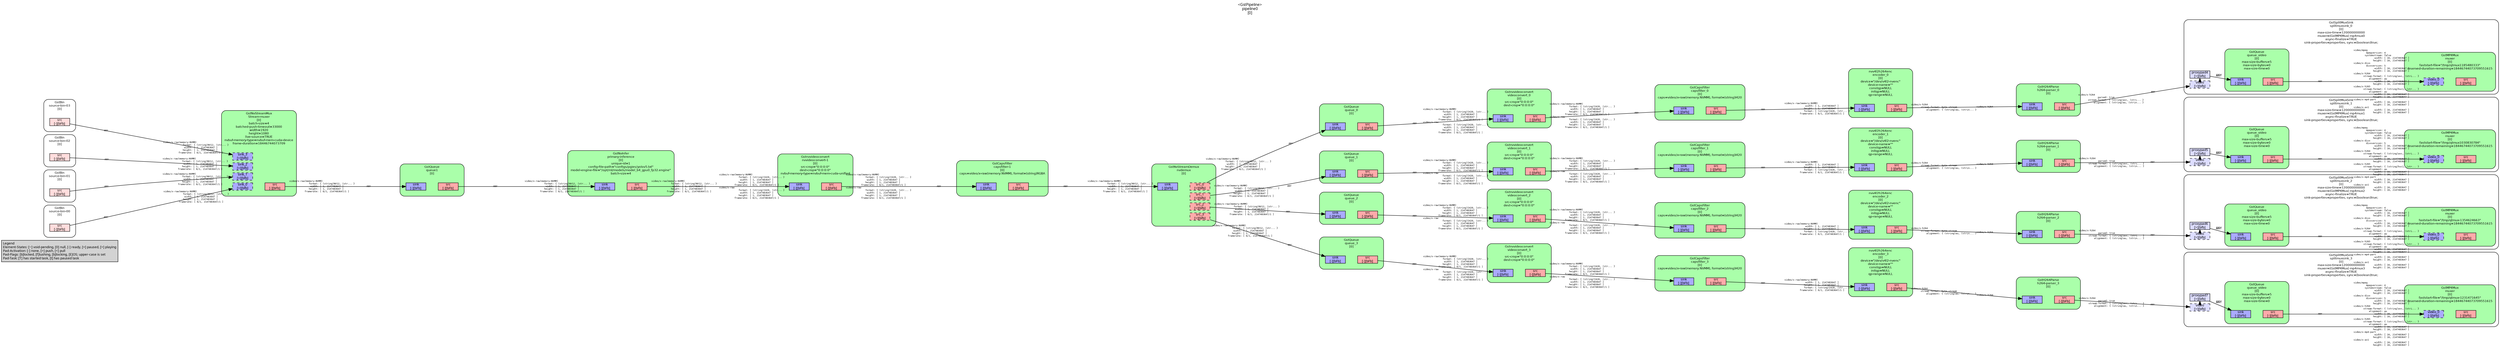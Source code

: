 digraph pipeline {
  rankdir=LR;
  fontname="sans";
  fontsize="10";
  labelloc=t;
  nodesep=.1;
  ranksep=.2;
  label="<GstPipeline>\npipeline0\n[0]";
  node [style="filled,rounded", shape=box, fontsize="9", fontname="sans", margin="0.0,0.0"];
  edge [labelfontsize="6", fontsize="9", fontname="monospace"];
  
  legend [
    pos="0,0!",
    margin="0.05,0.05",
    style="filled",
    label="Legend\lElement-States: [~] void-pending, [0] null, [-] ready, [=] paused, [>] playing\lPad-Activation: [-] none, [>] push, [<] pull\lPad-Flags: [b]locked, [f]lushing, [b]locking, [E]OS; upper-case is set\lPad-Task: [T] has started task, [t] has paused task\l",
  ];
  subgraph cluster_splitmuxsink_3_0x63d45130e610 {
    fontname="Bitstream Vera Sans";
    fontsize="8";
    style="filled,rounded";
    color=black;
    label="GstSplitMuxSink\nsplitmuxsink_3\n[0]\nmax-size-time=120000000000\nmuxer=(GstMP4Mux) mp4mux3\nasync-finalize=TRUE\nsink-properties=properties, sync=(boolean)true;";
    subgraph cluster_splitmuxsink_3_0x63d45130e610_sink {
      label="";
      style="invis";
      _proxypad7_0x63d451317710 [color=black, fillcolor="#ddddff", label="proxypad7\n[>][bfb]", height="0.2", style="filled,solid"];
    splitmuxsink_3_0x63d45130e610_video_0x63d451317330 -> _proxypad7_0x63d451317710 [style=dashed, minlen=0]
      splitmuxsink_3_0x63d45130e610_video_0x63d451317330 [color=black, fillcolor="#ddddff", label="video\n[>][bfb]", height="0.2", style="filled,dashed"];
    }

    fillcolor="#ffffff";
    subgraph cluster_queue_video_0x63d451314b00 {
      fontname="Bitstream Vera Sans";
      fontsize="8";
      style="filled,rounded";
      color=black;
      label="GstQueue\nqueue_video\n[0]\nmax-size-buffers=5\nmax-size-bytes=0\nmax-size-time=0";
      subgraph cluster_queue_video_0x63d451314b00_sink {
        label="";
        style="invis";
        queue_video_0x63d451314b00_sink_0x63d451314e40 [color=black, fillcolor="#aaaaff", label="sink\n[-][bFb]", height="0.2", style="filled,solid"];
      }

      subgraph cluster_queue_video_0x63d451314b00_src {
        label="";
        style="invis";
        queue_video_0x63d451314b00_src_0x63d4513152a0 [color=black, fillcolor="#ffaaaa", label="src\n[-][bFb]", height="0.2", style="filled,solid"];
      }

      queue_video_0x63d451314b00_sink_0x63d451314e40 -> queue_video_0x63d451314b00_src_0x63d4513152a0 [style="invis"];
      fillcolor="#aaffaa";
    }

    _proxypad7_0x63d451317710 -> queue_video_0x63d451314b00_sink_0x63d451314e40 [label="ANY"]
    queue_video_0x63d451314b00_src_0x63d4513152a0 -> muxer_0x63d451310ac0_video_0_0x63d4513115d0 [labeldistance="10", labelangle="0", label="                                                  ", taillabel="ANY", headlabel="video/mpeg\l         mpegversion: 4\l        systemstream: false\l               width: [ 16, 2147483647 ]\l              height: [ 16, 2147483647 ]\lvideo/x-divx\l         divxversion: 5\l               width: [ 16, 2147483647 ]\l              height: [ 16, 2147483647 ]\lvideo/x-h264\l       stream-format: { (string)avc, (stri... }\l           alignment: au\l               width: [ 16, 2147483647 ]\l              height: [ 16, 2147483647 ]\lvideo/x-h265\l       stream-format: { (string)hvc1, (str... }\l           alignment: au\l               width: [ 16, 2147483647 ]\l              height: [ 16, 2147483647 ]\lvideo/x-mp4-part\l               width: [ 16, 2147483647 ]\l              height: [ 16, 2147483647 ]\lvideo/x-av1\l               width: [ 16, 2147483647 ]\l              height: [ 16, 2147483647 ]\l"]
    subgraph cluster_muxer_0x63d451310ac0 {
      fontname="Bitstream Vera Sans";
      fontsize="8";
      style="filled,rounded";
      color=black;
      label="GstMP4Mux\nmuxer\n[0]\nfaststart-file=\"/tmp/qtmux-1231471645\"\nreserved-duration-remaining=18446744073709551615";
      subgraph cluster_muxer_0x63d451310ac0_sink {
        label="";
        style="invis";
        muxer_0x63d451310ac0_video_0_0x63d4513115d0 [color=black, fillcolor="#aaaaff", label="video_0\n[-][bFb]", height="0.2", style="filled,dashed"];
      }

      subgraph cluster_muxer_0x63d451310ac0_src {
        label="";
        style="invis";
        muxer_0x63d451310ac0_src_0x63d4513111c0 [color=black, fillcolor="#ffaaaa", label="src\n[-][bFb]", height="0.2", style="filled,solid"];
      }

      muxer_0x63d451310ac0_video_0_0x63d4513115d0 -> muxer_0x63d451310ac0_src_0x63d4513111c0 [style="invis"];
      fillcolor="#aaffaa";
    }

  }

  subgraph cluster_h264_parser_3_0x63d45130ab70 {
    fontname="Bitstream Vera Sans";
    fontsize="8";
    style="filled,rounded";
    color=black;
    label="GstH264Parse\nh264-parser_3\n[0]";
    subgraph cluster_h264_parser_3_0x63d45130ab70_sink {
      label="";
      style="invis";
      h264_parser_3_0x63d45130ab70_sink_0x63d45130b9a0 [color=black, fillcolor="#aaaaff", label="sink\n[-][bFb]", height="0.2", style="filled,solid"];
    }

    subgraph cluster_h264_parser_3_0x63d45130ab70_src {
      label="";
      style="invis";
      h264_parser_3_0x63d45130ab70_src_0x63d45130bd20 [color=black, fillcolor="#ffaaaa", label="src\n[-][bFb]", height="0.2", style="filled,solid"];
    }

    h264_parser_3_0x63d45130ab70_sink_0x63d45130b9a0 -> h264_parser_3_0x63d45130ab70_src_0x63d45130bd20 [style="invis"];
    fillcolor="#aaffaa";
  }

  h264_parser_3_0x63d45130ab70_src_0x63d45130bd20 -> splitmuxsink_3_0x63d45130e610_video_0x63d451317330 [labeldistance="10", labelangle="0", label="                                                  ", taillabel="video/x-h264\l              parsed: true\l       stream-format: { (string)avc, (stri... }\l           alignment: { (string)au, (strin... }\l", headlabel="ANY"]
  subgraph cluster_encoder_3_0x63d451309380 {
    fontname="Bitstream Vera Sans";
    fontsize="8";
    style="filled,rounded";
    color=black;
    label="nvv4l2h264enc\nencoder_3\n[0]\ndevice=\"/dev/v4l2-nvenc\"\ndevice-name=\"\"\nconstqp=NULL\ninitqp=NULL\nqp-range=NULL";
    subgraph cluster_encoder_3_0x63d451309380_sink {
      label="";
      style="invis";
      encoder_3_0x63d451309380_sink_0x63d451309810 [color=black, fillcolor="#aaaaff", label="sink\n[-][bFb]", height="0.2", style="filled,solid"];
    }

    subgraph cluster_encoder_3_0x63d451309380_src {
      label="";
      style="invis";
      encoder_3_0x63d451309380_src_0x63d451309c40 [color=black, fillcolor="#ffaaaa", label="src\n[-][bFb]", height="0.2", style="filled,solid"];
    }

    encoder_3_0x63d451309380_sink_0x63d451309810 -> encoder_3_0x63d451309380_src_0x63d451309c40 [style="invis"];
    fillcolor="#aaffaa";
  }

  encoder_3_0x63d451309380_src_0x63d451309c40 -> h264_parser_3_0x63d45130ab70_sink_0x63d45130b9a0 [labeldistance="10", labelangle="0", label="                                                  ", taillabel="video/x-h264\l       stream-format: byte-stream\l           alignment: { (string)au, (strin... }\l", headlabel="video/x-h264\l"]
  subgraph cluster_capsfilter_3_0x63d451308650 {
    fontname="Bitstream Vera Sans";
    fontsize="8";
    style="filled,rounded";
    color=black;
    label="GstCapsFilter\ncapsfilter_3\n[0]\ncaps=video/x-raw(memory:NVMM), format=(string)I420";
    subgraph cluster_capsfilter_3_0x63d451308650_sink {
      label="";
      style="invis";
      capsfilter_3_0x63d451308650_sink_0x63d451308900 [color=black, fillcolor="#aaaaff", label="sink\n[-][bFb]", height="0.2", style="filled,solid"];
    }

    subgraph cluster_capsfilter_3_0x63d451308650_src {
      label="";
      style="invis";
      capsfilter_3_0x63d451308650_src_0x63d451308c60 [color=black, fillcolor="#ffaaaa", label="src\n[-][bFb]", height="0.2", style="filled,solid"];
    }

    capsfilter_3_0x63d451308650_sink_0x63d451308900 -> capsfilter_3_0x63d451308650_src_0x63d451308c60 [style="invis"];
    fillcolor="#aaffaa";
  }

  capsfilter_3_0x63d451308650_src_0x63d451308c60 -> encoder_3_0x63d451309380_sink_0x63d451309810 [labeldistance="10", labelangle="0", label="                                                  ", taillabel="ANY", headlabel="video/x-raw(memory:NVMM)\l               width: [ 1, 2147483647 ]\l              height: [ 1, 2147483647 ]\l              format: { (string)I420, (str... }\l           framerate: [ 0/1, 2147483647/1 ]\l"]
  subgraph cluster_videoconvert_3_0x63d451307c30 {
    fontname="Bitstream Vera Sans";
    fontsize="8";
    style="filled,rounded";
    color=black;
    label="Gstnvvideoconvert\nvideoconvert_3\n[0]\nsrc-crop=\"0:0:0:0\"\ndest-crop=\"0:0:0:0\"";
    subgraph cluster_videoconvert_3_0x63d451307c30_sink {
      label="";
      style="invis";
      videoconvert_3_0x63d451307c30_sink_0x63d451308120 [color=black, fillcolor="#aaaaff", label="sink\n[-][bFb]", height="0.2", style="filled,solid"];
    }

    subgraph cluster_videoconvert_3_0x63d451307c30_src {
      label="";
      style="invis";
      videoconvert_3_0x63d451307c30_src_0x63d451308370 [color=black, fillcolor="#ffaaaa", label="src\n[-][bFb]", height="0.2", style="filled,solid"];
    }

    videoconvert_3_0x63d451307c30_sink_0x63d451308120 -> videoconvert_3_0x63d451307c30_src_0x63d451308370 [style="invis"];
    fillcolor="#aaffaa";
  }

  videoconvert_3_0x63d451307c30_src_0x63d451308370 -> capsfilter_3_0x63d451308650_sink_0x63d451308900 [labeldistance="10", labelangle="0", label="                                                  ", taillabel="video/x-raw(memory:NVMM)\l              format: { (string)I420, (str... }\l               width: [ 1, 2147483647 ]\l              height: [ 1, 2147483647 ]\l           framerate: [ 0/1, 2147483647/1 ]\lvideo/x-raw\l              format: { (string)I420, (str... }\l               width: [ 1, 2147483647 ]\l              height: [ 1, 2147483647 ]\l           framerate: [ 0/1, 2147483647/1 ]\l", headlabel="ANY"]
  subgraph cluster_queue_3_0x63d4513046a0 {
    fontname="Bitstream Vera Sans";
    fontsize="8";
    style="filled,rounded";
    color=black;
    label="GstQueue\nqueue_3\n[0]";
    subgraph cluster_queue_3_0x63d4513046a0_sink {
      label="";
      style="invis";
      queue_3_0x63d4513046a0_sink_0x63d451305960 [color=black, fillcolor="#aaaaff", label="sink\n[-][bFb]", height="0.2", style="filled,solid"];
    }

    subgraph cluster_queue_3_0x63d4513046a0_src {
      label="";
      style="invis";
      queue_3_0x63d4513046a0_src_0x63d451305d20 [color=black, fillcolor="#ffaaaa", label="src\n[-][bFb]", height="0.2", style="filled,solid"];
    }

    queue_3_0x63d4513046a0_sink_0x63d451305960 -> queue_3_0x63d4513046a0_src_0x63d451305d20 [style="invis"];
    fillcolor="#aaffaa";
  }

  queue_3_0x63d4513046a0_src_0x63d451305d20 -> videoconvert_3_0x63d451307c30_sink_0x63d451308120 [labeldistance="10", labelangle="0", label="                                                  ", taillabel="ANY", headlabel="video/x-raw(memory:NVMM)\l              format: { (string)I420, (str... }\l               width: [ 1, 2147483647 ]\l              height: [ 1, 2147483647 ]\l           framerate: [ 0/1, 2147483647/1 ]\lvideo/x-raw\l              format: { (string)I420, (str... }\l               width: [ 1, 2147483647 ]\l              height: [ 1, 2147483647 ]\l           framerate: [ 0/1, 2147483647/1 ]\l"]
  subgraph cluster_splitmuxsink_2_0x63d4512faf10 {
    fontname="Bitstream Vera Sans";
    fontsize="8";
    style="filled,rounded";
    color=black;
    label="GstSplitMuxSink\nsplitmuxsink_2\n[0]\nmax-size-time=120000000000\nmuxer=(GstMP4Mux) mp4mux2\nasync-finalize=TRUE\nsink-properties=properties, sync=(boolean)true;";
    subgraph cluster_splitmuxsink_2_0x63d4512faf10_sink {
      label="";
      style="invis";
      _proxypad6_0x63d451303e70 [color=black, fillcolor="#ddddff", label="proxypad6\n[>][bfb]", height="0.2", style="filled,solid"];
    splitmuxsink_2_0x63d4512faf10_video_0x63d451303a90 -> _proxypad6_0x63d451303e70 [style=dashed, minlen=0]
      splitmuxsink_2_0x63d4512faf10_video_0x63d451303a90 [color=black, fillcolor="#ddddff", label="video\n[>][bfb]", height="0.2", style="filled,dashed"];
    }

    fillcolor="#ffffff";
    subgraph cluster_queue_video_0x63d451301090 {
      fontname="Bitstream Vera Sans";
      fontsize="8";
      style="filled,rounded";
      color=black;
      label="GstQueue\nqueue_video\n[0]\nmax-size-buffers=5\nmax-size-bytes=0\nmax-size-time=0";
      subgraph cluster_queue_video_0x63d451301090_sink {
        label="";
        style="invis";
        queue_video_0x63d451301090_sink_0x63d451301410 [color=black, fillcolor="#aaaaff", label="sink\n[-][bFb]", height="0.2", style="filled,solid"];
      }

      subgraph cluster_queue_video_0x63d451301090_src {
        label="";
        style="invis";
        queue_video_0x63d451301090_src_0x63d4513018d0 [color=black, fillcolor="#ffaaaa", label="src\n[-][bFb]", height="0.2", style="filled,solid"];
      }

      queue_video_0x63d451301090_sink_0x63d451301410 -> queue_video_0x63d451301090_src_0x63d4513018d0 [style="invis"];
      fillcolor="#aaffaa";
    }

    _proxypad6_0x63d451303e70 -> queue_video_0x63d451301090_sink_0x63d451301410 [label="ANY"]
    queue_video_0x63d451301090_src_0x63d4513018d0 -> muxer_0x63d4512fcc20_video_0_0x63d4512fdb60 [labeldistance="10", labelangle="0", label="                                                  ", taillabel="ANY", headlabel="video/mpeg\l         mpegversion: 4\l        systemstream: false\l               width: [ 16, 2147483647 ]\l              height: [ 16, 2147483647 ]\lvideo/x-divx\l         divxversion: 5\l               width: [ 16, 2147483647 ]\l              height: [ 16, 2147483647 ]\lvideo/x-h264\l       stream-format: { (string)avc, (stri... }\l           alignment: au\l               width: [ 16, 2147483647 ]\l              height: [ 16, 2147483647 ]\lvideo/x-h265\l       stream-format: { (string)hvc1, (str... }\l           alignment: au\l               width: [ 16, 2147483647 ]\l              height: [ 16, 2147483647 ]\lvideo/x-mp4-part\l               width: [ 16, 2147483647 ]\l              height: [ 16, 2147483647 ]\lvideo/x-av1\l               width: [ 16, 2147483647 ]\l              height: [ 16, 2147483647 ]\l"]
    subgraph cluster_muxer_0x63d4512fcc20 {
      fontname="Bitstream Vera Sans";
      fontsize="8";
      style="filled,rounded";
      color=black;
      label="GstMP4Mux\nmuxer\n[0]\nfaststart-file=\"/tmp/qtmux-1354624663\"\nreserved-duration-remaining=18446744073709551615";
      subgraph cluster_muxer_0x63d4512fcc20_sink {
        label="";
        style="invis";
        muxer_0x63d4512fcc20_video_0_0x63d4512fdb60 [color=black, fillcolor="#aaaaff", label="video_0\n[-][bFb]", height="0.2", style="filled,dashed"];
      }

      subgraph cluster_muxer_0x63d4512fcc20_src {
        label="";
        style="invis";
        muxer_0x63d4512fcc20_src_0x63d4512fd100 [color=black, fillcolor="#ffaaaa", label="src\n[-][bFb]", height="0.2", style="filled,solid"];
      }

      muxer_0x63d4512fcc20_video_0_0x63d4512fdb60 -> muxer_0x63d4512fcc20_src_0x63d4512fd100 [style="invis"];
      fillcolor="#aaffaa";
    }

  }

  subgraph cluster_h264_parser_2_0x63d4512f7470 {
    fontname="Bitstream Vera Sans";
    fontsize="8";
    style="filled,rounded";
    color=black;
    label="GstH264Parse\nh264-parser_2\n[0]";
    subgraph cluster_h264_parser_2_0x63d4512f7470_sink {
      label="";
      style="invis";
      h264_parser_2_0x63d4512f7470_sink_0x63d4512f82a0 [color=black, fillcolor="#aaaaff", label="sink\n[-][bFb]", height="0.2", style="filled,solid"];
    }

    subgraph cluster_h264_parser_2_0x63d4512f7470_src {
      label="";
      style="invis";
      h264_parser_2_0x63d4512f7470_src_0x63d4512f8620 [color=black, fillcolor="#ffaaaa", label="src\n[-][bFb]", height="0.2", style="filled,solid"];
    }

    h264_parser_2_0x63d4512f7470_sink_0x63d4512f82a0 -> h264_parser_2_0x63d4512f7470_src_0x63d4512f8620 [style="invis"];
    fillcolor="#aaffaa";
  }

  h264_parser_2_0x63d4512f7470_src_0x63d4512f8620 -> splitmuxsink_2_0x63d4512faf10_video_0x63d451303a90 [labeldistance="10", labelangle="0", label="                                                  ", taillabel="video/x-h264\l              parsed: true\l       stream-format: { (string)avc, (stri... }\l           alignment: { (string)au, (strin... }\l", headlabel="ANY"]
  subgraph cluster_encoder_2_0x63d4512f5c80 {
    fontname="Bitstream Vera Sans";
    fontsize="8";
    style="filled,rounded";
    color=black;
    label="nvv4l2h264enc\nencoder_2\n[0]\ndevice=\"/dev/v4l2-nvenc\"\ndevice-name=\"\"\nconstqp=NULL\ninitqp=NULL\nqp-range=NULL";
    subgraph cluster_encoder_2_0x63d4512f5c80_sink {
      label="";
      style="invis";
      encoder_2_0x63d4512f5c80_sink_0x63d4512f6110 [color=black, fillcolor="#aaaaff", label="sink\n[-][bFb]", height="0.2", style="filled,solid"];
    }

    subgraph cluster_encoder_2_0x63d4512f5c80_src {
      label="";
      style="invis";
      encoder_2_0x63d4512f5c80_src_0x63d4512f6540 [color=black, fillcolor="#ffaaaa", label="src\n[-][bFb]", height="0.2", style="filled,solid"];
    }

    encoder_2_0x63d4512f5c80_sink_0x63d4512f6110 -> encoder_2_0x63d4512f5c80_src_0x63d4512f6540 [style="invis"];
    fillcolor="#aaffaa";
  }

  encoder_2_0x63d4512f5c80_src_0x63d4512f6540 -> h264_parser_2_0x63d4512f7470_sink_0x63d4512f82a0 [labeldistance="10", labelangle="0", label="                                                  ", taillabel="video/x-h264\l       stream-format: byte-stream\l           alignment: { (string)au, (strin... }\l", headlabel="video/x-h264\l"]
  subgraph cluster_capsfilter_2_0x63d4512f4f50 {
    fontname="Bitstream Vera Sans";
    fontsize="8";
    style="filled,rounded";
    color=black;
    label="GstCapsFilter\ncapsfilter_2\n[0]\ncaps=video/x-raw(memory:NVMM), format=(string)I420";
    subgraph cluster_capsfilter_2_0x63d4512f4f50_sink {
      label="";
      style="invis";
      capsfilter_2_0x63d4512f4f50_sink_0x63d4512f5200 [color=black, fillcolor="#aaaaff", label="sink\n[-][bFb]", height="0.2", style="filled,solid"];
    }

    subgraph cluster_capsfilter_2_0x63d4512f4f50_src {
      label="";
      style="invis";
      capsfilter_2_0x63d4512f4f50_src_0x63d4512f5560 [color=black, fillcolor="#ffaaaa", label="src\n[-][bFb]", height="0.2", style="filled,solid"];
    }

    capsfilter_2_0x63d4512f4f50_sink_0x63d4512f5200 -> capsfilter_2_0x63d4512f4f50_src_0x63d4512f5560 [style="invis"];
    fillcolor="#aaffaa";
  }

  capsfilter_2_0x63d4512f4f50_src_0x63d4512f5560 -> encoder_2_0x63d4512f5c80_sink_0x63d4512f6110 [labeldistance="10", labelangle="0", label="                                                  ", taillabel="ANY", headlabel="video/x-raw(memory:NVMM)\l               width: [ 1, 2147483647 ]\l              height: [ 1, 2147483647 ]\l              format: { (string)I420, (str... }\l           framerate: [ 0/1, 2147483647/1 ]\l"]
  subgraph cluster_videoconvert_2_0x63d4512f4530 {
    fontname="Bitstream Vera Sans";
    fontsize="8";
    style="filled,rounded";
    color=black;
    label="Gstnvvideoconvert\nvideoconvert_2\n[0]\nsrc-crop=\"0:0:0:0\"\ndest-crop=\"0:0:0:0\"";
    subgraph cluster_videoconvert_2_0x63d4512f4530_sink {
      label="";
      style="invis";
      videoconvert_2_0x63d4512f4530_sink_0x63d4512f4a20 [color=black, fillcolor="#aaaaff", label="sink\n[-][bFb]", height="0.2", style="filled,solid"];
    }

    subgraph cluster_videoconvert_2_0x63d4512f4530_src {
      label="";
      style="invis";
      videoconvert_2_0x63d4512f4530_src_0x63d4512f4c70 [color=black, fillcolor="#ffaaaa", label="src\n[-][bFb]", height="0.2", style="filled,solid"];
    }

    videoconvert_2_0x63d4512f4530_sink_0x63d4512f4a20 -> videoconvert_2_0x63d4512f4530_src_0x63d4512f4c70 [style="invis"];
    fillcolor="#aaffaa";
  }

  videoconvert_2_0x63d4512f4530_src_0x63d4512f4c70 -> capsfilter_2_0x63d4512f4f50_sink_0x63d4512f5200 [labeldistance="10", labelangle="0", label="                                                  ", taillabel="video/x-raw(memory:NVMM)\l              format: { (string)I420, (str... }\l               width: [ 1, 2147483647 ]\l              height: [ 1, 2147483647 ]\l           framerate: [ 0/1, 2147483647/1 ]\lvideo/x-raw\l              format: { (string)I420, (str... }\l               width: [ 1, 2147483647 ]\l              height: [ 1, 2147483647 ]\l           framerate: [ 0/1, 2147483647/1 ]\l", headlabel="ANY"]
  subgraph cluster_queue_2_0x63d4512f0fa0 {
    fontname="Bitstream Vera Sans";
    fontsize="8";
    style="filled,rounded";
    color=black;
    label="GstQueue\nqueue_2\n[0]";
    subgraph cluster_queue_2_0x63d4512f0fa0_sink {
      label="";
      style="invis";
      queue_2_0x63d4512f0fa0_sink_0x63d4512f2260 [color=black, fillcolor="#aaaaff", label="sink\n[-][bFb]", height="0.2", style="filled,solid"];
    }

    subgraph cluster_queue_2_0x63d4512f0fa0_src {
      label="";
      style="invis";
      queue_2_0x63d4512f0fa0_src_0x63d4512f2620 [color=black, fillcolor="#ffaaaa", label="src\n[-][bFb]", height="0.2", style="filled,solid"];
    }

    queue_2_0x63d4512f0fa0_sink_0x63d4512f2260 -> queue_2_0x63d4512f0fa0_src_0x63d4512f2620 [style="invis"];
    fillcolor="#aaffaa";
  }

  queue_2_0x63d4512f0fa0_src_0x63d4512f2620 -> videoconvert_2_0x63d4512f4530_sink_0x63d4512f4a20 [labeldistance="10", labelangle="0", label="                                                  ", taillabel="ANY", headlabel="video/x-raw(memory:NVMM)\l              format: { (string)I420, (str... }\l               width: [ 1, 2147483647 ]\l              height: [ 1, 2147483647 ]\l           framerate: [ 0/1, 2147483647/1 ]\lvideo/x-raw\l              format: { (string)I420, (str... }\l               width: [ 1, 2147483647 ]\l              height: [ 1, 2147483647 ]\l           framerate: [ 0/1, 2147483647/1 ]\l"]
  subgraph cluster_splitmuxsink_1_0x63d4512e7570 {
    fontname="Bitstream Vera Sans";
    fontsize="8";
    style="filled,rounded";
    color=black;
    label="GstSplitMuxSink\nsplitmuxsink_1\n[0]\nmax-size-time=120000000000\nmuxer=(GstMP4Mux) mp4mux1\nasync-finalize=TRUE\nsink-properties=properties, sync=(boolean)true;";
    subgraph cluster_splitmuxsink_1_0x63d4512e7570_sink {
      label="";
      style="invis";
      _proxypad5_0x63d4512f0730 [color=black, fillcolor="#ddddff", label="proxypad5\n[>][bfb]", height="0.2", style="filled,solid"];
    splitmuxsink_1_0x63d4512e7570_video_0x63d4512f0380 -> _proxypad5_0x63d4512f0730 [style=dashed, minlen=0]
      splitmuxsink_1_0x63d4512e7570_video_0x63d4512f0380 [color=black, fillcolor="#ddddff", label="video\n[>][bfb]", height="0.2", style="filled,dashed"];
    }

    fillcolor="#ffffff";
    subgraph cluster_queue_video_0x63d4512eda60 {
      fontname="Bitstream Vera Sans";
      fontsize="8";
      style="filled,rounded";
      color=black;
      label="GstQueue\nqueue_video\n[0]\nmax-size-buffers=5\nmax-size-bytes=0\nmax-size-time=0";
      subgraph cluster_queue_video_0x63d4512eda60_sink {
        label="";
        style="invis";
        queue_video_0x63d4512eda60_sink_0x63d4512edda0 [color=black, fillcolor="#aaaaff", label="sink\n[-][bFb]", height="0.2", style="filled,solid"];
      }

      subgraph cluster_queue_video_0x63d4512eda60_src {
        label="";
        style="invis";
        queue_video_0x63d4512eda60_src_0x63d4512ee200 [color=black, fillcolor="#ffaaaa", label="src\n[-][bFb]", height="0.2", style="filled,solid"];
      }

      queue_video_0x63d4512eda60_sink_0x63d4512edda0 -> queue_video_0x63d4512eda60_src_0x63d4512ee200 [style="invis"];
      fillcolor="#aaffaa";
    }

    _proxypad5_0x63d4512f0730 -> queue_video_0x63d4512eda60_sink_0x63d4512edda0 [label="ANY"]
    queue_video_0x63d4512eda60_src_0x63d4512ee200 -> muxer_0x63d4512e9a20_video_0_0x63d4512ea530 [labeldistance="10", labelangle="0", label="                                                  ", taillabel="ANY", headlabel="video/mpeg\l         mpegversion: 4\l        systemstream: false\l               width: [ 16, 2147483647 ]\l              height: [ 16, 2147483647 ]\lvideo/x-divx\l         divxversion: 5\l               width: [ 16, 2147483647 ]\l              height: [ 16, 2147483647 ]\lvideo/x-h264\l       stream-format: { (string)avc, (stri... }\l           alignment: au\l               width: [ 16, 2147483647 ]\l              height: [ 16, 2147483647 ]\lvideo/x-h265\l       stream-format: { (string)hvc1, (str... }\l           alignment: au\l               width: [ 16, 2147483647 ]\l              height: [ 16, 2147483647 ]\lvideo/x-mp4-part\l               width: [ 16, 2147483647 ]\l              height: [ 16, 2147483647 ]\lvideo/x-av1\l               width: [ 16, 2147483647 ]\l              height: [ 16, 2147483647 ]\l"]
    subgraph cluster_muxer_0x63d4512e9a20 {
      fontname="Bitstream Vera Sans";
      fontsize="8";
      style="filled,rounded";
      color=black;
      label="GstMP4Mux\nmuxer\n[0]\nfaststart-file=\"/tmp/qtmux1030830784\"\nreserved-duration-remaining=18446744073709551615";
      subgraph cluster_muxer_0x63d4512e9a20_sink {
        label="";
        style="invis";
        muxer_0x63d4512e9a20_video_0_0x63d4512ea530 [color=black, fillcolor="#aaaaff", label="video_0\n[-][bFb]", height="0.2", style="filled,dashed"];
      }

      subgraph cluster_muxer_0x63d4512e9a20_src {
        label="";
        style="invis";
        muxer_0x63d4512e9a20_src_0x63d4512ea120 [color=black, fillcolor="#ffaaaa", label="src\n[-][bFb]", height="0.2", style="filled,solid"];
      }

      muxer_0x63d4512e9a20_video_0_0x63d4512ea530 -> muxer_0x63d4512e9a20_src_0x63d4512ea120 [style="invis"];
      fillcolor="#aaffaa";
    }

  }

  subgraph cluster_h264_parser_1_0x63d4512e39d0 {
    fontname="Bitstream Vera Sans";
    fontsize="8";
    style="filled,rounded";
    color=black;
    label="GstH264Parse\nh264-parser_1\n[0]";
    subgraph cluster_h264_parser_1_0x63d4512e39d0_sink {
      label="";
      style="invis";
      h264_parser_1_0x63d4512e39d0_sink_0x63d4512e4800 [color=black, fillcolor="#aaaaff", label="sink\n[-][bFb]", height="0.2", style="filled,solid"];
    }

    subgraph cluster_h264_parser_1_0x63d4512e39d0_src {
      label="";
      style="invis";
      h264_parser_1_0x63d4512e39d0_src_0x63d4512e4c70 [color=black, fillcolor="#ffaaaa", label="src\n[-][bFb]", height="0.2", style="filled,solid"];
    }

    h264_parser_1_0x63d4512e39d0_sink_0x63d4512e4800 -> h264_parser_1_0x63d4512e39d0_src_0x63d4512e4c70 [style="invis"];
    fillcolor="#aaffaa";
  }

  h264_parser_1_0x63d4512e39d0_src_0x63d4512e4c70 -> splitmuxsink_1_0x63d4512e7570_video_0x63d4512f0380 [labeldistance="10", labelangle="0", label="                                                  ", taillabel="video/x-h264\l              parsed: true\l       stream-format: { (string)avc, (stri... }\l           alignment: { (string)au, (strin... }\l", headlabel="ANY"]
  subgraph cluster_encoder_1_0x63d4512e2120 {
    fontname="Bitstream Vera Sans";
    fontsize="8";
    style="filled,rounded";
    color=black;
    label="nvv4l2h264enc\nencoder_1\n[0]\ndevice=\"/dev/v4l2-nvenc\"\ndevice-name=\"\"\nconstqp=NULL\ninitqp=NULL\nqp-range=NULL";
    subgraph cluster_encoder_1_0x63d4512e2120_sink {
      label="";
      style="invis";
      encoder_1_0x63d4512e2120_sink_0x63d4512e25b0 [color=black, fillcolor="#aaaaff", label="sink\n[-][bFb]", height="0.2", style="filled,solid"];
    }

    subgraph cluster_encoder_1_0x63d4512e2120_src {
      label="";
      style="invis";
      encoder_1_0x63d4512e2120_src_0x63d4512e2a10 [color=black, fillcolor="#ffaaaa", label="src\n[-][bFb]", height="0.2", style="filled,solid"];
    }

    encoder_1_0x63d4512e2120_sink_0x63d4512e25b0 -> encoder_1_0x63d4512e2120_src_0x63d4512e2a10 [style="invis"];
    fillcolor="#aaffaa";
  }

  encoder_1_0x63d4512e2120_src_0x63d4512e2a10 -> h264_parser_1_0x63d4512e39d0_sink_0x63d4512e4800 [labeldistance="10", labelangle="0", label="                                                  ", taillabel="video/x-h264\l       stream-format: byte-stream\l           alignment: { (string)au, (strin... }\l", headlabel="video/x-h264\l"]
  subgraph cluster_capsfilter_1_0x63d4512e14f0 {
    fontname="Bitstream Vera Sans";
    fontsize="8";
    style="filled,rounded";
    color=black;
    label="GstCapsFilter\ncapsfilter_1\n[0]\ncaps=video/x-raw(memory:NVMM), format=(string)I420";
    subgraph cluster_capsfilter_1_0x63d4512e14f0_sink {
      label="";
      style="invis";
      capsfilter_1_0x63d4512e14f0_sink_0x63d4512e17a0 [color=black, fillcolor="#aaaaff", label="sink\n[-][bFb]", height="0.2", style="filled,solid"];
    }

    subgraph cluster_capsfilter_1_0x63d4512e14f0_src {
      label="";
      style="invis";
      capsfilter_1_0x63d4512e14f0_src_0x63d4512e1b00 [color=black, fillcolor="#ffaaaa", label="src\n[-][bFb]", height="0.2", style="filled,solid"];
    }

    capsfilter_1_0x63d4512e14f0_sink_0x63d4512e17a0 -> capsfilter_1_0x63d4512e14f0_src_0x63d4512e1b00 [style="invis"];
    fillcolor="#aaffaa";
  }

  capsfilter_1_0x63d4512e14f0_src_0x63d4512e1b00 -> encoder_1_0x63d4512e2120_sink_0x63d4512e25b0 [labeldistance="10", labelangle="0", label="                                                  ", taillabel="ANY", headlabel="video/x-raw(memory:NVMM)\l               width: [ 1, 2147483647 ]\l              height: [ 1, 2147483647 ]\l              format: { (string)I420, (str... }\l           framerate: [ 0/1, 2147483647/1 ]\l"]
  subgraph cluster_videoconvert_1_0x63d4512e0c10 {
    fontname="Bitstream Vera Sans";
    fontsize="8";
    style="filled,rounded";
    color=black;
    label="Gstnvvideoconvert\nvideoconvert_1\n[0]\nsrc-crop=\"0:0:0:0\"\ndest-crop=\"0:0:0:0\"";
    subgraph cluster_videoconvert_1_0x63d4512e0c10_sink {
      label="";
      style="invis";
      videoconvert_1_0x63d4512e0c10_sink_0x63d4512de150 [color=black, fillcolor="#aaaaff", label="sink\n[-][bFb]", height="0.2", style="filled,solid"];
    }

    subgraph cluster_videoconvert_1_0x63d4512e0c10_src {
      label="";
      style="invis";
      videoconvert_1_0x63d4512e0c10_src_0x63d4512e1100 [color=black, fillcolor="#ffaaaa", label="src\n[-][bFb]", height="0.2", style="filled,solid"];
    }

    videoconvert_1_0x63d4512e0c10_sink_0x63d4512de150 -> videoconvert_1_0x63d4512e0c10_src_0x63d4512e1100 [style="invis"];
    fillcolor="#aaffaa";
  }

  videoconvert_1_0x63d4512e0c10_src_0x63d4512e1100 -> capsfilter_1_0x63d4512e14f0_sink_0x63d4512e17a0 [labeldistance="10", labelangle="0", label="                                                  ", taillabel="video/x-raw(memory:NVMM)\l              format: { (string)I420, (str... }\l               width: [ 1, 2147483647 ]\l              height: [ 1, 2147483647 ]\l           framerate: [ 0/1, 2147483647/1 ]\lvideo/x-raw\l              format: { (string)I420, (str... }\l               width: [ 1, 2147483647 ]\l              height: [ 1, 2147483647 ]\l           framerate: [ 0/1, 2147483647/1 ]\l", headlabel="ANY"]
  subgraph cluster_queue_1_0x63d4512de9c0 {
    fontname="Bitstream Vera Sans";
    fontsize="8";
    style="filled,rounded";
    color=black;
    label="GstQueue\nqueue_1\n[0]";
    subgraph cluster_queue_1_0x63d4512de9c0_sink {
      label="";
      style="invis";
      queue_1_0x63d4512de9c0_sink_0x63d4512dd120 [color=black, fillcolor="#aaaaff", label="sink\n[-][bFb]", height="0.2", style="filled,solid"];
    }

    subgraph cluster_queue_1_0x63d4512de9c0_src {
      label="";
      style="invis";
      queue_1_0x63d4512de9c0_src_0x63d4512ded00 [color=black, fillcolor="#ffaaaa", label="src\n[-][bFb]", height="0.2", style="filled,solid"];
    }

    queue_1_0x63d4512de9c0_sink_0x63d4512dd120 -> queue_1_0x63d4512de9c0_src_0x63d4512ded00 [style="invis"];
    fillcolor="#aaffaa";
  }

  queue_1_0x63d4512de9c0_src_0x63d4512ded00 -> videoconvert_1_0x63d4512e0c10_sink_0x63d4512de150 [labeldistance="10", labelangle="0", label="                                                  ", taillabel="ANY", headlabel="video/x-raw(memory:NVMM)\l              format: { (string)I420, (str... }\l               width: [ 1, 2147483647 ]\l              height: [ 1, 2147483647 ]\l           framerate: [ 0/1, 2147483647/1 ]\lvideo/x-raw\l              format: { (string)I420, (str... }\l               width: [ 1, 2147483647 ]\l              height: [ 1, 2147483647 ]\l           framerate: [ 0/1, 2147483647/1 ]\l"]
  subgraph cluster_splitmuxsink_0_0x63d4512c2e20 {
    fontname="Bitstream Vera Sans";
    fontsize="8";
    style="filled,rounded";
    color=black;
    label="GstSplitMuxSink\nsplitmuxsink_0\n[0]\nmax-size-time=120000000000\nmuxer=(GstMP4Mux) mp4mux0\nasync-finalize=TRUE\nsink-properties=properties, sync=(boolean)true;";
    subgraph cluster_splitmuxsink_0_0x63d4512c2e20_sink {
      label="";
      style="invis";
      _proxypad4_0x63d4512db520 [color=black, fillcolor="#ddddff", label="proxypad4\n[>][bfb]", height="0.2", style="filled,solid"];
    splitmuxsink_0_0x63d4512c2e20_video_0x63d4512db1a0 -> _proxypad4_0x63d4512db520 [style=dashed, minlen=0]
      splitmuxsink_0_0x63d4512c2e20_video_0x63d4512db1a0 [color=black, fillcolor="#ddddff", label="video\n[>][bfb]", height="0.2", style="filled,dashed"];
    }

    fillcolor="#ffffff";
    subgraph cluster_queue_video_0x63d4512d8bd0 {
      fontname="Bitstream Vera Sans";
      fontsize="8";
      style="filled,rounded";
      color=black;
      label="GstQueue\nqueue_video\n[0]\nmax-size-buffers=5\nmax-size-bytes=0\nmax-size-time=0";
      subgraph cluster_queue_video_0x63d4512d8bd0_sink {
        label="";
        style="invis";
        queue_video_0x63d4512d8bd0_sink_0x63d4512d8f10 [color=black, fillcolor="#aaaaff", label="sink\n[-][bFb]", height="0.2", style="filled,solid"];
      }

      subgraph cluster_queue_video_0x63d4512d8bd0_src {
        label="";
        style="invis";
        queue_video_0x63d4512d8bd0_src_0x63d4512d9160 [color=black, fillcolor="#ffaaaa", label="src\n[-][bFb]", height="0.2", style="filled,solid"];
      }

      queue_video_0x63d4512d8bd0_sink_0x63d4512d8f10 -> queue_video_0x63d4512d8bd0_src_0x63d4512d9160 [style="invis"];
      fillcolor="#aaffaa";
    }

    _proxypad4_0x63d4512db520 -> queue_video_0x63d4512d8bd0_sink_0x63d4512d8f10 [label="ANY"]
    queue_video_0x63d4512d8bd0_src_0x63d4512d9160 -> muxer_0x63d4512d4df0_video_0_0x63d4512d56a0 [labeldistance="10", labelangle="0", label="                                                  ", taillabel="ANY", headlabel="video/mpeg\l         mpegversion: 4\l        systemstream: false\l               width: [ 16, 2147483647 ]\l              height: [ 16, 2147483647 ]\lvideo/x-divx\l         divxversion: 5\l               width: [ 16, 2147483647 ]\l              height: [ 16, 2147483647 ]\lvideo/x-h264\l       stream-format: { (string)avc, (stri... }\l           alignment: au\l               width: [ 16, 2147483647 ]\l              height: [ 16, 2147483647 ]\lvideo/x-h265\l       stream-format: { (string)hvc1, (str... }\l           alignment: au\l               width: [ 16, 2147483647 ]\l              height: [ 16, 2147483647 ]\lvideo/x-mp4-part\l               width: [ 16, 2147483647 ]\l              height: [ 16, 2147483647 ]\lvideo/x-av1\l               width: [ 16, 2147483647 ]\l              height: [ 16, 2147483647 ]\l"]
    subgraph cluster_muxer_0x63d4512d4df0 {
      fontname="Bitstream Vera Sans";
      fontsize="8";
      style="filled,rounded";
      color=black;
      label="GstMP4Mux\nmuxer\n[0]\nfaststart-file=\"/tmp/qtmux1185480333\"\nreserved-duration-remaining=18446744073709551615";
      subgraph cluster_muxer_0x63d4512d4df0_sink {
        label="";
        style="invis";
        muxer_0x63d4512d4df0_video_0_0x63d4512d56a0 [color=black, fillcolor="#aaaaff", label="video_0\n[-][bFb]", height="0.2", style="filled,dashed"];
      }

      subgraph cluster_muxer_0x63d4512d4df0_src {
        label="";
        style="invis";
        muxer_0x63d4512d4df0_src_0x63d4512d5290 [color=black, fillcolor="#ffaaaa", label="src\n[-][bFb]", height="0.2", style="filled,solid"];
      }

      muxer_0x63d4512d4df0_video_0_0x63d4512d56a0 -> muxer_0x63d4512d4df0_src_0x63d4512d5290 [style="invis"];
      fillcolor="#aaffaa";
    }

  }

  subgraph cluster_h264_parser_0_0x63d4512bb280 {
    fontname="Bitstream Vera Sans";
    fontsize="8";
    style="filled,rounded";
    color=black;
    label="GstH264Parse\nh264-parser_0\n[0]";
    subgraph cluster_h264_parser_0_0x63d4512bb280_sink {
      label="";
      style="invis";
      h264_parser_0_0x63d4512bb280_sink_0x63d4512bc110 [color=black, fillcolor="#aaaaff", label="sink\n[-][bFb]", height="0.2", style="filled,solid"];
    }

    subgraph cluster_h264_parser_0_0x63d4512bb280_src {
      label="";
      style="invis";
      h264_parser_0_0x63d4512bb280_src_0x63d4512bc560 [color=black, fillcolor="#ffaaaa", label="src\n[-][bFb]", height="0.2", style="filled,solid"];
    }

    h264_parser_0_0x63d4512bb280_sink_0x63d4512bc110 -> h264_parser_0_0x63d4512bb280_src_0x63d4512bc560 [style="invis"];
    fillcolor="#aaffaa";
  }

  h264_parser_0_0x63d4512bb280_src_0x63d4512bc560 -> splitmuxsink_0_0x63d4512c2e20_video_0x63d4512db1a0 [labeldistance="10", labelangle="0", label="                                                  ", taillabel="video/x-h264\l              parsed: true\l       stream-format: { (string)avc, (stri... }\l           alignment: { (string)au, (strin... }\l", headlabel="ANY"]
  subgraph cluster_encoder_0_0x63d4512b58a0 {
    fontname="Bitstream Vera Sans";
    fontsize="8";
    style="filled,rounded";
    color=black;
    label="nvv4l2h264enc\nencoder_0\n[0]\ndevice=\"/dev/v4l2-nvenc\"\ndevice-name=\"\"\nconstqp=NULL\ninitqp=NULL\nqp-range=NULL";
    subgraph cluster_encoder_0_0x63d4512b58a0_sink {
      label="";
      style="invis";
      encoder_0_0x63d4512b58a0_sink_0x63d4512b5d40 [color=black, fillcolor="#aaaaff", label="sink\n[-][bFb]", height="0.2", style="filled,solid"];
    }

    subgraph cluster_encoder_0_0x63d4512b58a0_src {
      label="";
      style="invis";
      encoder_0_0x63d4512b58a0_src_0x63d4512b6130 [color=black, fillcolor="#ffaaaa", label="src\n[-][bFb]", height="0.2", style="filled,solid"];
    }

    encoder_0_0x63d4512b58a0_sink_0x63d4512b5d40 -> encoder_0_0x63d4512b58a0_src_0x63d4512b6130 [style="invis"];
    fillcolor="#aaffaa";
  }

  encoder_0_0x63d4512b58a0_src_0x63d4512b6130 -> h264_parser_0_0x63d4512bb280_sink_0x63d4512bc110 [labeldistance="10", labelangle="0", label="                                                  ", taillabel="video/x-h264\l       stream-format: byte-stream\l           alignment: { (string)au, (strin... }\l", headlabel="video/x-h264\l"]
  subgraph cluster_capsfilter_0_0x63d4512ad710 {
    fontname="Bitstream Vera Sans";
    fontsize="8";
    style="filled,rounded";
    color=black;
    label="GstCapsFilter\ncapsfilter_0\n[0]\ncaps=video/x-raw(memory:NVMM), format=(string)I420";
    subgraph cluster_capsfilter_0_0x63d4512ad710_sink {
      label="";
      style="invis";
      capsfilter_0_0x63d4512ad710_sink_0x63d4512ad9c0 [color=black, fillcolor="#aaaaff", label="sink\n[-][bFb]", height="0.2", style="filled,solid"];
    }

    subgraph cluster_capsfilter_0_0x63d4512ad710_src {
      label="";
      style="invis";
      capsfilter_0_0x63d4512ad710_src_0x63d4512adc10 [color=black, fillcolor="#ffaaaa", label="src\n[-][bFb]", height="0.2", style="filled,solid"];
    }

    capsfilter_0_0x63d4512ad710_sink_0x63d4512ad9c0 -> capsfilter_0_0x63d4512ad710_src_0x63d4512adc10 [style="invis"];
    fillcolor="#aaffaa";
  }

  capsfilter_0_0x63d4512ad710_src_0x63d4512adc10 -> encoder_0_0x63d4512b58a0_sink_0x63d4512b5d40 [labeldistance="10", labelangle="0", label="                                                  ", taillabel="ANY", headlabel="video/x-raw(memory:NVMM)\l               width: [ 1, 2147483647 ]\l              height: [ 1, 2147483647 ]\l              format: { (string)I420, (str... }\l           framerate: [ 0/1, 2147483647/1 ]\l"]
  subgraph cluster_videoconvert_0_0x63d4512accf0 {
    fontname="Bitstream Vera Sans";
    fontsize="8";
    style="filled,rounded";
    color=black;
    label="Gstnvvideoconvert\nvideoconvert_0\n[0]\nsrc-crop=\"0:0:0:0\"\ndest-crop=\"0:0:0:0\"";
    subgraph cluster_videoconvert_0_0x63d4512accf0_sink {
      label="";
      style="invis";
      videoconvert_0_0x63d4512accf0_sink_0x63d4512ad1e0 [color=black, fillcolor="#aaaaff", label="sink\n[-][bFb]", height="0.2", style="filled,solid"];
    }

    subgraph cluster_videoconvert_0_0x63d4512accf0_src {
      label="";
      style="invis";
      videoconvert_0_0x63d4512accf0_src_0x63d4512ad430 [color=black, fillcolor="#ffaaaa", label="src\n[-][bFb]", height="0.2", style="filled,solid"];
    }

    videoconvert_0_0x63d4512accf0_sink_0x63d4512ad1e0 -> videoconvert_0_0x63d4512accf0_src_0x63d4512ad430 [style="invis"];
    fillcolor="#aaffaa";
  }

  videoconvert_0_0x63d4512accf0_src_0x63d4512ad430 -> capsfilter_0_0x63d4512ad710_sink_0x63d4512ad9c0 [labeldistance="10", labelangle="0", label="                                                  ", taillabel="video/x-raw(memory:NVMM)\l              format: { (string)I420, (str... }\l               width: [ 1, 2147483647 ]\l              height: [ 1, 2147483647 ]\l           framerate: [ 0/1, 2147483647/1 ]\lvideo/x-raw\l              format: { (string)I420, (str... }\l               width: [ 1, 2147483647 ]\l              height: [ 1, 2147483647 ]\l           framerate: [ 0/1, 2147483647/1 ]\l", headlabel="ANY"]
  subgraph cluster_queue_0_0x63d4512aa850 {
    fontname="Bitstream Vera Sans";
    fontsize="8";
    style="filled,rounded";
    color=black;
    label="GstQueue\nqueue_0\n[0]";
    subgraph cluster_queue_0_0x63d4512aa850_sink {
      label="";
      style="invis";
      queue_0_0x63d4512aa850_sink_0x63d4512aab90 [color=black, fillcolor="#aaaaff", label="sink\n[-][bFb]", height="0.2", style="filled,solid"];
    }

    subgraph cluster_queue_0_0x63d4512aa850_src {
      label="";
      style="invis";
      queue_0_0x63d4512aa850_src_0x63d4512aade0 [color=black, fillcolor="#ffaaaa", label="src\n[-][bFb]", height="0.2", style="filled,solid"];
    }

    queue_0_0x63d4512aa850_sink_0x63d4512aab90 -> queue_0_0x63d4512aa850_src_0x63d4512aade0 [style="invis"];
    fillcolor="#aaffaa";
  }

  queue_0_0x63d4512aa850_src_0x63d4512aade0 -> videoconvert_0_0x63d4512accf0_sink_0x63d4512ad1e0 [labeldistance="10", labelangle="0", label="                                                  ", taillabel="ANY", headlabel="video/x-raw(memory:NVMM)\l              format: { (string)I420, (str... }\l               width: [ 1, 2147483647 ]\l              height: [ 1, 2147483647 ]\l           framerate: [ 0/1, 2147483647/1 ]\lvideo/x-raw\l              format: { (string)I420, (str... }\l               width: [ 1, 2147483647 ]\l              height: [ 1, 2147483647 ]\l           framerate: [ 0/1, 2147483647/1 ]\l"]
  subgraph cluster_capsfilter_1_0x63d4512510f0 {
    fontname="Bitstream Vera Sans";
    fontsize="8";
    style="filled,rounded";
    color=black;
    label="GstCapsFilter\ncapsfilter-1\n[0]\ncaps=video/x-raw(memory:NVMM), format=(string)RGBA";
    subgraph cluster_capsfilter_1_0x63d4512510f0_sink {
      label="";
      style="invis";
      capsfilter_1_0x63d4512510f0_sink_0x63d4512513d0 [color=black, fillcolor="#aaaaff", label="sink\n[-][bFb]", height="0.2", style="filled,solid"];
    }

    subgraph cluster_capsfilter_1_0x63d4512510f0_src {
      label="";
      style="invis";
      capsfilter_1_0x63d4512510f0_src_0x63d4512517c0 [color=black, fillcolor="#ffaaaa", label="src\n[-][bFb]", height="0.2", style="filled,solid"];
    }

    capsfilter_1_0x63d4512510f0_sink_0x63d4512513d0 -> capsfilter_1_0x63d4512510f0_src_0x63d4512517c0 [style="invis"];
    fillcolor="#aaffaa";
  }

  capsfilter_1_0x63d4512510f0_src_0x63d4512517c0 -> nvdemux_0x63d45120fa80_sink_0x63d4512540f0 [labeldistance="10", labelangle="0", label="                                                  ", taillabel="ANY", headlabel="video/x-raw(memory:NVMM)\l              format: { (string)NV12, (str... }\l               width: [ 1, 2147483647 ]\l              height: [ 1, 2147483647 ]\l           framerate: [ 0/1, 2147483647/1 ]\l"]
  subgraph cluster_nvvideoconvert_1_0x63d45124f110 {
    fontname="Bitstream Vera Sans";
    fontsize="8";
    style="filled,rounded";
    color=black;
    label="Gstnvvideoconvert\nnvvideoconvert-1\n[0]\nsrc-crop=\"0:0:0:0\"\ndest-crop=\"0:0:0:0\"\nnvbuf-memory-type=nvbuf-mem-cuda-unified";
    subgraph cluster_nvvideoconvert_1_0x63d45124f110_sink {
      label="";
      style="invis";
      nvvideoconvert_1_0x63d45124f110_sink_0x63d45124f630 [color=black, fillcolor="#aaaaff", label="sink\n[-][bFb]", height="0.2", style="filled,solid"];
    }

    subgraph cluster_nvvideoconvert_1_0x63d45124f110_src {
      label="";
      style="invis";
      nvvideoconvert_1_0x63d45124f110_src_0x63d45124fa40 [color=black, fillcolor="#ffaaaa", label="src\n[-][bFb]", height="0.2", style="filled,solid"];
    }

    nvvideoconvert_1_0x63d45124f110_sink_0x63d45124f630 -> nvvideoconvert_1_0x63d45124f110_src_0x63d45124fa40 [style="invis"];
    fillcolor="#aaffaa";
  }

  nvvideoconvert_1_0x63d45124f110_src_0x63d45124fa40 -> capsfilter_1_0x63d4512510f0_sink_0x63d4512513d0 [labeldistance="10", labelangle="0", label="                                                  ", taillabel="video/x-raw(memory:NVMM)\l              format: { (string)I420, (str... }\l               width: [ 1, 2147483647 ]\l              height: [ 1, 2147483647 ]\l           framerate: [ 0/1, 2147483647/1 ]\lvideo/x-raw\l              format: { (string)I420, (str... }\l               width: [ 1, 2147483647 ]\l              height: [ 1, 2147483647 ]\l           framerate: [ 0/1, 2147483647/1 ]\l", headlabel="ANY"]
  subgraph cluster_primary_inference_0x63d45123cca0 {
    fontname="Bitstream Vera Sans";
    fontsize="8";
    style="filled,rounded";
    color=black;
    label="GstNvInfer\nprimary-inference\n[0]\nunique-id=1\nconfig-file-path=\"configs/pgies/yolov5.txt\"\nmodel-engine-file=\"/opt/ml/models/model_b4_gpu0_fp32.engine\"\nbatch-size=4";
    subgraph cluster_primary_inference_0x63d45123cca0_sink {
      label="";
      style="invis";
      primary_inference_0x63d45123cca0_sink_0x63d45123d160 [color=black, fillcolor="#aaaaff", label="sink\n[-][bFb]", height="0.2", style="filled,solid"];
    }

    subgraph cluster_primary_inference_0x63d45123cca0_src {
      label="";
      style="invis";
      primary_inference_0x63d45123cca0_src_0x63d45123d4a0 [color=black, fillcolor="#ffaaaa", label="src\n[-][bFb]", height="0.2", style="filled,solid"];
    }

    primary_inference_0x63d45123cca0_sink_0x63d45123d160 -> primary_inference_0x63d45123cca0_src_0x63d45123d4a0 [style="invis"];
    fillcolor="#aaffaa";
  }

  primary_inference_0x63d45123cca0_src_0x63d45123d4a0 -> nvvideoconvert_1_0x63d45124f110_sink_0x63d45124f630 [labeldistance="10", labelangle="0", label="                                                  ", taillabel="video/x-raw(memory:NVMM)\l              format: { (string)NV12, (str... }\l               width: [ 1, 2147483647 ]\l              height: [ 1, 2147483647 ]\l           framerate: [ 0/1, 2147483647/1 ]\l", headlabel="video/x-raw(memory:NVMM)\l              format: { (string)I420, (str... }\l               width: [ 1, 2147483647 ]\l              height: [ 1, 2147483647 ]\l           framerate: [ 0/1, 2147483647/1 ]\lvideo/x-raw\l              format: { (string)I420, (str... }\l               width: [ 1, 2147483647 ]\l              height: [ 1, 2147483647 ]\l           framerate: [ 0/1, 2147483647/1 ]\l"]
  subgraph cluster_nvdemux_0x63d45120fa80 {
    fontname="Bitstream Vera Sans";
    fontsize="8";
    style="filled,rounded";
    color=black;
    label="GstNvStreamDemux\nnvdemux\n[0]";
    subgraph cluster_nvdemux_0x63d45120fa80_sink {
      label="";
      style="invis";
      nvdemux_0x63d45120fa80_sink_0x63d4512540f0 [color=black, fillcolor="#aaaaff", label="sink\n[-][bFb]", height="0.2", style="filled,solid"];
    }

    subgraph cluster_nvdemux_0x63d45120fa80_src {
      label="";
      style="invis";
      nvdemux_0x63d45120fa80_src_0_0x63d4512dcc70 [color=black, fillcolor="#ffaaaa", label="src_0\n[>][bfb]", height="0.2", style="filled,dashed"];
      nvdemux_0x63d45120fa80_src_1_0x63d4512f0b90 [color=black, fillcolor="#ffaaaa", label="src_1\n[>][bfb]", height="0.2", style="filled,dashed"];
      nvdemux_0x63d45120fa80_src_2_0x63d451304290 [color=black, fillcolor="#ffaaaa", label="src_2\n[>][bfb]", height="0.2", style="filled,dashed"];
      nvdemux_0x63d45120fa80_src_3_0x63d451317b90 [color=black, fillcolor="#ffaaaa", label="src_3\n[>][bfb]", height="0.2", style="filled,dashed"];
    }

    nvdemux_0x63d45120fa80_sink_0x63d4512540f0 -> nvdemux_0x63d45120fa80_src_0_0x63d4512dcc70 [style="invis"];
    fillcolor="#aaffaa";
  }

  nvdemux_0x63d45120fa80_src_0_0x63d4512dcc70 -> queue_0_0x63d4512aa850_sink_0x63d4512aab90 [labeldistance="10", labelangle="0", label="                                                  ", taillabel="video/x-raw(memory:NVMM)\l              format: { (string)NV12, (str... }\l               width: [ 1, 2147483647 ]\l              height: [ 1, 2147483647 ]\l           framerate: [ 0/1, 2147483647/1 ]\l", headlabel="ANY"]
  nvdemux_0x63d45120fa80_src_1_0x63d4512f0b90 -> queue_1_0x63d4512de9c0_sink_0x63d4512dd120 [labeldistance="10", labelangle="0", label="                                                  ", taillabel="video/x-raw(memory:NVMM)\l              format: { (string)NV12, (str... }\l               width: [ 1, 2147483647 ]\l              height: [ 1, 2147483647 ]\l           framerate: [ 0/1, 2147483647/1 ]\l", headlabel="ANY"]
  nvdemux_0x63d45120fa80_src_2_0x63d451304290 -> queue_2_0x63d4512f0fa0_sink_0x63d4512f2260 [labeldistance="10", labelangle="0", label="                                                  ", taillabel="video/x-raw(memory:NVMM)\l              format: { (string)NV12, (str... }\l               width: [ 1, 2147483647 ]\l              height: [ 1, 2147483647 ]\l           framerate: [ 0/1, 2147483647/1 ]\l", headlabel="ANY"]
  nvdemux_0x63d45120fa80_src_3_0x63d451317b90 -> queue_3_0x63d4513046a0_sink_0x63d451305960 [labeldistance="10", labelangle="0", label="                                                  ", taillabel="video/x-raw(memory:NVMM)\l              format: { (string)NV12, (str... }\l               width: [ 1, 2147483647 ]\l              height: [ 1, 2147483647 ]\l           framerate: [ 0/1, 2147483647/1 ]\l", headlabel="ANY"]
  subgraph cluster_queue1_0x63d45121c660 {
    fontname="Bitstream Vera Sans";
    fontsize="8";
    style="filled,rounded";
    color=black;
    label="GstQueue\nqueue1\n[0]";
    subgraph cluster_queue1_0x63d45121c660_sink {
      label="";
      style="invis";
      queue1_0x63d45121c660_sink_0x63d45121cb20 [color=black, fillcolor="#aaaaff", label="sink\n[-][bFb]", height="0.2", style="filled,solid"];
    }

    subgraph cluster_queue1_0x63d45121c660_src {
      label="";
      style="invis";
      queue1_0x63d45121c660_src_0x63d45121d020 [color=black, fillcolor="#ffaaaa", label="src\n[-][bFb]", height="0.2", style="filled,solid"];
    }

    queue1_0x63d45121c660_sink_0x63d45121cb20 -> queue1_0x63d45121c660_src_0x63d45121d020 [style="invis"];
    fillcolor="#aaffaa";
  }

  queue1_0x63d45121c660_src_0x63d45121d020 -> primary_inference_0x63d45123cca0_sink_0x63d45123d160 [labeldistance="10", labelangle="0", label="                                                  ", taillabel="ANY", headlabel="video/x-raw(memory:NVMM)\l              format: { (string)NV12, (str... }\l               width: [ 1, 2147483647 ]\l              height: [ 1, 2147483647 ]\l           framerate: [ 0/1, 2147483647/1 ]\l"]
  subgraph cluster_source_bin_03_0x63d45122a6a0 {
    fontname="Bitstream Vera Sans";
    fontsize="8";
    style="filled,rounded";
    color=black;
    label="GstBin\nsource-bin-03\n[0]";
    subgraph cluster_source_bin_03_0x63d45122a6a0_src {
      label="";
      style="invis";
      source_bin_03_0x63d45122a6a0_src_0x63d45122b4d0 [color=black, fillcolor="#ffdddd", label="src\n[-][bFb]", height="0.2", style="filled,solid"];
    }

    fillcolor="#ffffff";
    subgraph cluster_uri_decode_bin_0x63d45122ad20 {
      fontname="Bitstream Vera Sans";
      fontsize="8";
      style="filled,rounded";
      color=black;
      label="GstDsNvUriSrcBin\nuri-decode-bin\n[0]\nasync-handling=TRUE\nuri=\"rtsp://127.0.0.1:8557/test\"\nsmart-rec-video-cache=0\nsmart-rec-cache=0\nrtsp-reconnect-interval=10\ndisable-passthrough=TRUE";
      fillcolor="#ffffff";
    }

  }

  source_bin_03_0x63d45122a6a0_src_0x63d45122b4d0 -> Stream_muxer_0x63d450c87000_sink_3_0x63d45122bd20 [labeldistance="10", labelangle="0", label="                                                  ", taillabel="ANY", headlabel="video/x-raw(memory:NVMM)\l              format: { (string)NV12, (str... }\l               width: [ 1, 2147483647 ]\l              height: [ 1, 2147483647 ]\l           framerate: [ 0/1, 2147483647/1 ]\l"]
  subgraph cluster_source_bin_02_0x63d4512287a0 {
    fontname="Bitstream Vera Sans";
    fontsize="8";
    style="filled,rounded";
    color=black;
    label="GstBin\nsource-bin-02\n[0]";
    subgraph cluster_source_bin_02_0x63d4512287a0_src {
      label="";
      style="invis";
      source_bin_02_0x63d4512287a0_src_0x63d451229640 [color=black, fillcolor="#ffdddd", label="src\n[-][bFb]", height="0.2", style="filled,solid"];
    }

    fillcolor="#ffffff";
    subgraph cluster_uri_decode_bin_0x63d451228f60 {
      fontname="Bitstream Vera Sans";
      fontsize="8";
      style="filled,rounded";
      color=black;
      label="GstDsNvUriSrcBin\nuri-decode-bin\n[0]\nasync-handling=TRUE\nuri=\"rtsp://127.0.0.1:8556/test\"\nsmart-rec-video-cache=0\nsmart-rec-cache=0\nrtsp-reconnect-interval=10\ndisable-passthrough=TRUE";
      fillcolor="#ffffff";
    }

  }

  source_bin_02_0x63d4512287a0_src_0x63d451229640 -> Stream_muxer_0x63d450c87000_sink_2_0x63d451229ea0 [labeldistance="10", labelangle="0", label="                                                  ", taillabel="ANY", headlabel="video/x-raw(memory:NVMM)\l              format: { (string)NV12, (str... }\l               width: [ 1, 2147483647 ]\l              height: [ 1, 2147483647 ]\l           framerate: [ 0/1, 2147483647/1 ]\l"]
  subgraph cluster_source_bin_01_0x63d451226c10 {
    fontname="Bitstream Vera Sans";
    fontsize="8";
    style="filled,rounded";
    color=black;
    label="GstBin\nsource-bin-01\n[0]";
    subgraph cluster_source_bin_01_0x63d451226c10_src {
      label="";
      style="invis";
      source_bin_01_0x63d451226c10_src_0x63d4512278f0 [color=black, fillcolor="#ffdddd", label="src\n[-][bFb]", height="0.2", style="filled,solid"];
    }

    fillcolor="#ffffff";
    subgraph cluster_uri_decode_bin_0x63d451227150 {
      fontname="Bitstream Vera Sans";
      fontsize="8";
      style="filled,rounded";
      color=black;
      label="GstDsNvUriSrcBin\nuri-decode-bin\n[0]\nasync-handling=TRUE\nuri=\"rtsp://127.0.0.1:8555/test\"\nsmart-rec-video-cache=0\nsmart-rec-cache=0\nrtsp-reconnect-interval=10\ndisable-passthrough=TRUE";
      fillcolor="#ffffff";
    }

  }

  source_bin_01_0x63d451226c10_src_0x63d4512278f0 -> Stream_muxer_0x63d450c87000_sink_1_0x63d451227fa0 [labeldistance="10", labelangle="0", label="                                                  ", taillabel="ANY", headlabel="video/x-raw(memory:NVMM)\l              format: { (string)NV12, (str... }\l               width: [ 1, 2147483647 ]\l              height: [ 1, 2147483647 ]\l           framerate: [ 0/1, 2147483647/1 ]\l"]
  subgraph cluster_source_bin_00_0x63d450c884f0 {
    fontname="Bitstream Vera Sans";
    fontsize="8";
    style="filled,rounded";
    color=black;
    label="GstBin\nsource-bin-00\n[0]";
    subgraph cluster_source_bin_00_0x63d450c884f0_src {
      label="";
      style="invis";
      source_bin_00_0x63d450c884f0_src_0x63d4512321e0 [color=black, fillcolor="#ffdddd", label="src\n[-][bFb]", height="0.2", style="filled,solid"];
    }

    fillcolor="#ffffff";
    subgraph cluster_uri_decode_bin_0x63d451221fe0 {
      fontname="Bitstream Vera Sans";
      fontsize="8";
      style="filled,rounded";
      color=black;
      label="GstDsNvUriSrcBin\nuri-decode-bin\n[0]\nasync-handling=TRUE\nuri=\"rtsp://127.0.0.1:8554/test\"\nsmart-rec-video-cache=0\nsmart-rec-cache=0\nrtsp-reconnect-interval=10\ndisable-passthrough=TRUE";
      fillcolor="#ffffff";
    }

  }

  source_bin_00_0x63d450c884f0_src_0x63d4512321e0 -> Stream_muxer_0x63d450c87000_sink_0_0x63d451224bc0 [labeldistance="10", labelangle="0", label="                                                  ", taillabel="ANY", headlabel="video/x-raw(memory:NVMM)\l              format: { (string)NV12, (str... }\l               width: [ 1, 2147483647 ]\l              height: [ 1, 2147483647 ]\l           framerate: [ 0/1, 2147483647/1 ]\l"]
  subgraph cluster_Stream_muxer_0x63d450c87000 {
    fontname="Bitstream Vera Sans";
    fontsize="8";
    style="filled,rounded";
    color=black;
    label="GstNvStreamMux\nStream-muxer\n[0]\nbatch-size=4\nbatched-push-timeout=33000\nwidth=1920\nheight=1080\nlive-source=TRUE\nnvbuf-memory-type=nvbuf-mem-cuda-device\nframe-duration=18446744073709";
    subgraph cluster_Stream_muxer_0x63d450c87000_sink {
      label="";
      style="invis";
      Stream_muxer_0x63d450c87000_sink_0_0x63d451224bc0 [color=black, fillcolor="#aaaaff", label="sink_0\n[>][bfb]", height="0.2", style="filled,dashed"];
      Stream_muxer_0x63d450c87000_sink_1_0x63d451227fa0 [color=black, fillcolor="#aaaaff", label="sink_1\n[>][bfb]", height="0.2", style="filled,dashed"];
      Stream_muxer_0x63d450c87000_sink_2_0x63d451229ea0 [color=black, fillcolor="#aaaaff", label="sink_2\n[>][bfb]", height="0.2", style="filled,dashed"];
      Stream_muxer_0x63d450c87000_sink_3_0x63d45122bd20 [color=black, fillcolor="#aaaaff", label="sink_3\n[>][bfb]", height="0.2", style="filled,dashed"];
    }

    subgraph cluster_Stream_muxer_0x63d450c87000_src {
      label="";
      style="invis";
      Stream_muxer_0x63d450c87000_src_0x63d450c87550 [color=black, fillcolor="#ffaaaa", label="src\n[-][bFb]", height="0.2", style="filled,solid"];
    }

    Stream_muxer_0x63d450c87000_sink_0_0x63d451224bc0 -> Stream_muxer_0x63d450c87000_src_0x63d450c87550 [style="invis"];
    fillcolor="#aaffaa";
  }

  Stream_muxer_0x63d450c87000_src_0x63d450c87550 -> queue1_0x63d45121c660_sink_0x63d45121cb20 [labeldistance="10", labelangle="0", label="                                                  ", taillabel="video/x-raw(memory:NVMM)\l              format: { (string)NV12, (str... }\l               width: [ 1, 2147483647 ]\l              height: [ 1, 2147483647 ]\l           framerate: [ 0/1, 2147483647/1 ]\l", headlabel="ANY"]
}
